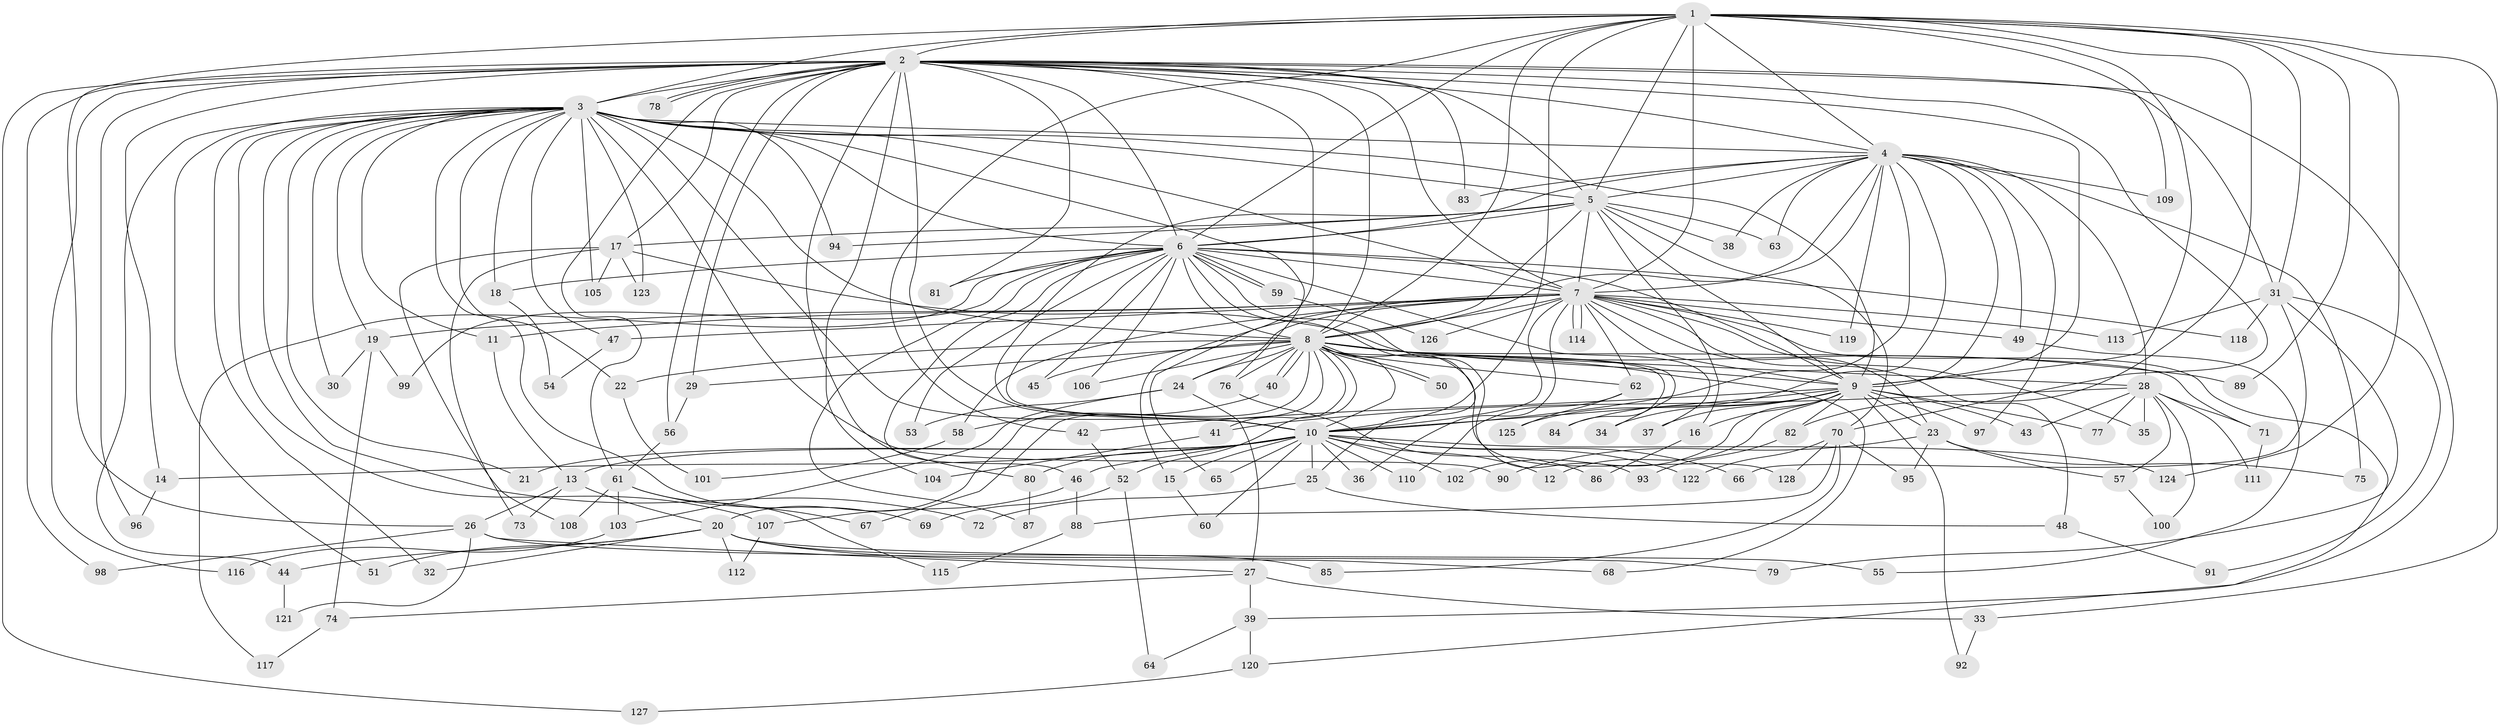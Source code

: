 // coarse degree distribution, {32: 0.02631578947368421, 11: 0.05263157894736842, 2: 0.39473684210526316, 3: 0.15789473684210525, 1: 0.2631578947368421, 7: 0.02631578947368421, 5: 0.02631578947368421, 4: 0.05263157894736842}
// Generated by graph-tools (version 1.1) at 2025/17/03/04/25 18:17:28]
// undirected, 128 vertices, 281 edges
graph export_dot {
graph [start="1"]
  node [color=gray90,style=filled];
  1;
  2;
  3;
  4;
  5;
  6;
  7;
  8;
  9;
  10;
  11;
  12;
  13;
  14;
  15;
  16;
  17;
  18;
  19;
  20;
  21;
  22;
  23;
  24;
  25;
  26;
  27;
  28;
  29;
  30;
  31;
  32;
  33;
  34;
  35;
  36;
  37;
  38;
  39;
  40;
  41;
  42;
  43;
  44;
  45;
  46;
  47;
  48;
  49;
  50;
  51;
  52;
  53;
  54;
  55;
  56;
  57;
  58;
  59;
  60;
  61;
  62;
  63;
  64;
  65;
  66;
  67;
  68;
  69;
  70;
  71;
  72;
  73;
  74;
  75;
  76;
  77;
  78;
  79;
  80;
  81;
  82;
  83;
  84;
  85;
  86;
  87;
  88;
  89;
  90;
  91;
  92;
  93;
  94;
  95;
  96;
  97;
  98;
  99;
  100;
  101;
  102;
  103;
  104;
  105;
  106;
  107;
  108;
  109;
  110;
  111;
  112;
  113;
  114;
  115;
  116;
  117;
  118;
  119;
  120;
  121;
  122;
  123;
  124;
  125;
  126;
  127;
  128;
  1 -- 2;
  1 -- 3;
  1 -- 4;
  1 -- 5;
  1 -- 6;
  1 -- 7;
  1 -- 8;
  1 -- 9;
  1 -- 10;
  1 -- 26;
  1 -- 31;
  1 -- 33;
  1 -- 42;
  1 -- 82;
  1 -- 89;
  1 -- 109;
  1 -- 124;
  2 -- 3;
  2 -- 4;
  2 -- 5;
  2 -- 6;
  2 -- 7;
  2 -- 8;
  2 -- 9;
  2 -- 10;
  2 -- 14;
  2 -- 15;
  2 -- 17;
  2 -- 29;
  2 -- 31;
  2 -- 39;
  2 -- 56;
  2 -- 61;
  2 -- 70;
  2 -- 78;
  2 -- 78;
  2 -- 80;
  2 -- 81;
  2 -- 83;
  2 -- 96;
  2 -- 98;
  2 -- 104;
  2 -- 116;
  2 -- 127;
  3 -- 4;
  3 -- 5;
  3 -- 6;
  3 -- 7;
  3 -- 8;
  3 -- 9;
  3 -- 10;
  3 -- 11;
  3 -- 18;
  3 -- 19;
  3 -- 21;
  3 -- 22;
  3 -- 30;
  3 -- 32;
  3 -- 44;
  3 -- 47;
  3 -- 51;
  3 -- 69;
  3 -- 72;
  3 -- 76;
  3 -- 90;
  3 -- 94;
  3 -- 105;
  3 -- 107;
  3 -- 123;
  4 -- 5;
  4 -- 6;
  4 -- 7;
  4 -- 8;
  4 -- 9;
  4 -- 10;
  4 -- 28;
  4 -- 38;
  4 -- 49;
  4 -- 63;
  4 -- 75;
  4 -- 83;
  4 -- 97;
  4 -- 109;
  4 -- 119;
  4 -- 125;
  5 -- 6;
  5 -- 7;
  5 -- 8;
  5 -- 9;
  5 -- 10;
  5 -- 16;
  5 -- 17;
  5 -- 38;
  5 -- 63;
  5 -- 70;
  5 -- 94;
  6 -- 7;
  6 -- 8;
  6 -- 9;
  6 -- 10;
  6 -- 18;
  6 -- 25;
  6 -- 37;
  6 -- 45;
  6 -- 46;
  6 -- 53;
  6 -- 59;
  6 -- 59;
  6 -- 81;
  6 -- 87;
  6 -- 93;
  6 -- 99;
  6 -- 106;
  6 -- 117;
  6 -- 118;
  7 -- 8;
  7 -- 9;
  7 -- 10;
  7 -- 11;
  7 -- 19;
  7 -- 23;
  7 -- 24;
  7 -- 35;
  7 -- 36;
  7 -- 47;
  7 -- 48;
  7 -- 49;
  7 -- 58;
  7 -- 62;
  7 -- 65;
  7 -- 113;
  7 -- 114;
  7 -- 114;
  7 -- 119;
  7 -- 120;
  7 -- 126;
  8 -- 9;
  8 -- 10;
  8 -- 20;
  8 -- 22;
  8 -- 24;
  8 -- 28;
  8 -- 29;
  8 -- 40;
  8 -- 40;
  8 -- 41;
  8 -- 45;
  8 -- 50;
  8 -- 50;
  8 -- 52;
  8 -- 62;
  8 -- 67;
  8 -- 68;
  8 -- 71;
  8 -- 76;
  8 -- 84;
  8 -- 89;
  8 -- 106;
  8 -- 128;
  9 -- 10;
  9 -- 12;
  9 -- 16;
  9 -- 23;
  9 -- 34;
  9 -- 37;
  9 -- 42;
  9 -- 43;
  9 -- 77;
  9 -- 82;
  9 -- 84;
  9 -- 92;
  9 -- 97;
  9 -- 102;
  10 -- 12;
  10 -- 13;
  10 -- 14;
  10 -- 15;
  10 -- 21;
  10 -- 25;
  10 -- 36;
  10 -- 46;
  10 -- 60;
  10 -- 65;
  10 -- 66;
  10 -- 80;
  10 -- 102;
  10 -- 110;
  10 -- 122;
  10 -- 124;
  11 -- 13;
  13 -- 20;
  13 -- 26;
  13 -- 73;
  14 -- 96;
  15 -- 60;
  16 -- 86;
  17 -- 34;
  17 -- 73;
  17 -- 105;
  17 -- 108;
  17 -- 123;
  18 -- 54;
  19 -- 30;
  19 -- 74;
  19 -- 99;
  20 -- 32;
  20 -- 44;
  20 -- 51;
  20 -- 55;
  20 -- 68;
  20 -- 85;
  20 -- 112;
  22 -- 101;
  23 -- 57;
  23 -- 75;
  23 -- 90;
  23 -- 95;
  24 -- 27;
  24 -- 53;
  24 -- 103;
  25 -- 48;
  25 -- 72;
  26 -- 27;
  26 -- 79;
  26 -- 98;
  26 -- 121;
  27 -- 33;
  27 -- 39;
  27 -- 74;
  28 -- 35;
  28 -- 41;
  28 -- 43;
  28 -- 57;
  28 -- 71;
  28 -- 77;
  28 -- 100;
  28 -- 111;
  29 -- 56;
  31 -- 66;
  31 -- 79;
  31 -- 91;
  31 -- 113;
  31 -- 118;
  33 -- 92;
  39 -- 64;
  39 -- 120;
  40 -- 58;
  41 -- 104;
  42 -- 52;
  44 -- 121;
  46 -- 88;
  46 -- 107;
  47 -- 54;
  48 -- 91;
  49 -- 55;
  52 -- 64;
  52 -- 69;
  56 -- 61;
  57 -- 100;
  58 -- 101;
  59 -- 126;
  61 -- 67;
  61 -- 103;
  61 -- 108;
  61 -- 115;
  62 -- 110;
  62 -- 125;
  70 -- 85;
  70 -- 88;
  70 -- 95;
  70 -- 122;
  70 -- 128;
  71 -- 111;
  74 -- 117;
  76 -- 86;
  80 -- 87;
  82 -- 93;
  88 -- 115;
  103 -- 116;
  107 -- 112;
  120 -- 127;
}
